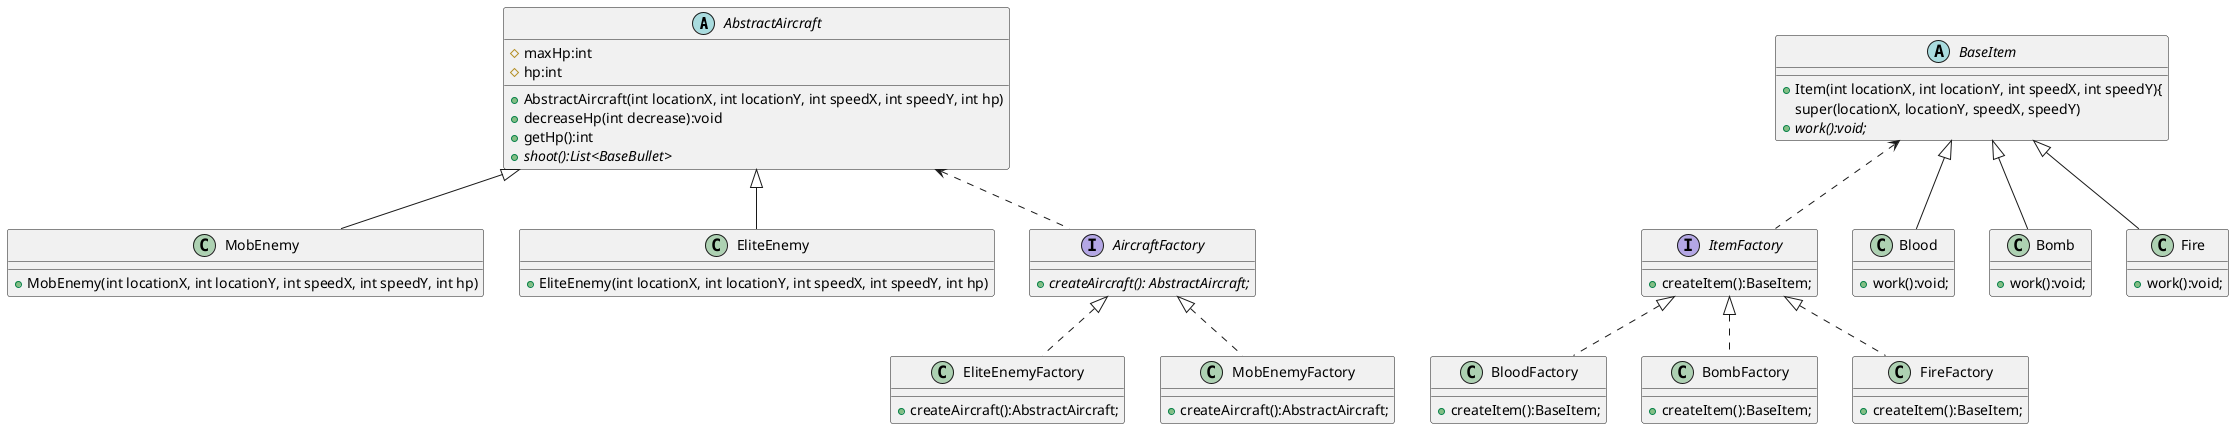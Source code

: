@startuml
abstract class AbstractAircraft{
    # maxHp:int
    # hp:int
    + AbstractAircraft(int locationX, int locationY, int speedX, int speedY, int hp)
    + decreaseHp(int decrease):void
    + getHp():int
    + {abstract} shoot():List<BaseBullet>
}
class MobEnemy{
    + MobEnemy(int locationX, int locationY, int speedX, int speedY, int hp)
}
class EliteEnemy{
    + EliteEnemy(int locationX, int locationY, int speedX, int speedY, int hp)
}
interface AircraftFactory{
    +{abstract} createAircraft(): AbstractAircraft;
}
class EliteEnemyFactory{
    + createAircraft():AbstractAircraft;
}
class MobEnemyFactory{
    + createAircraft():AbstractAircraft;
}
AbstractAircraft <|-- MobEnemy
AbstractAircraft <|-- EliteEnemy
AircraftFactory <|.. EliteEnemyFactory
AircraftFactory <|.. MobEnemyFactory
AbstractAircraft <.. AircraftFactory

abstract class BaseItem{
    + Item(int locationX, int locationY, int speedX, int speedY){
            super(locationX, locationY, speedX, speedY)
    + {abstract} work():void;
}
interface ItemFactory{
    + createItem():BaseItem;
}
class BloodFactory{
    + createItem():BaseItem;
}
class BombFactory{
    + createItem():BaseItem;
}
class FireFactory{
    + createItem():BaseItem;
}
class Blood{
    + work():void;
}
class Bomb{
    + work():void;
}
class Fire{
    + work():void;
}
BaseItem <.. ItemFactory
BaseItem <|-- Blood
BaseItem <|-- Bomb
BaseItem <|-- Fire
ItemFactory <|.. BloodFactory
ItemFactory <|.. BombFactory
ItemFactory <|.. FireFactory
@enduml
